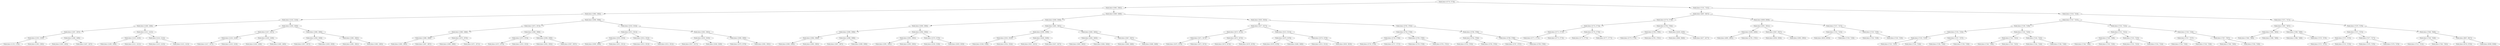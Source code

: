 digraph G{
1595196070 [label="Node{data=[3770, 3770]}"]
1595196070 -> 170232643
170232643 [label="Node{data=[2082, 2082]}"]
170232643 -> 661817745
661817745 [label="Node{data=[1864, 1864]}"]
661817745 -> 336099283
336099283 [label="Node{data=[1416, 1416]}"]
336099283 -> 1836090886
1836090886 [label="Node{data=[1408, 1408]}"]
1836090886 -> 1269393272
1269393272 [label="Node{data=[1387, 1387]}"]
1269393272 -> 2024030621
2024030621 [label="Node{data=[1333, 1333]}"]
2024030621 -> 793053109
793053109 [label="Node{data=[1133, 1133]}"]
2024030621 -> 1189930221
1189930221 [label="Node{data=[1363, 1363]}"]
1269393272 -> 1191107055
1191107055 [label="Node{data=[1406, 1406]}"]
1191107055 -> 478986244
478986244 [label="Node{data=[1405, 1405]}"]
1191107055 -> 460526735
460526735 [label="Node{data=[1407, 1407]}"]
1836090886 -> 983122048
983122048 [label="Node{data=[1412, 1412]}"]
983122048 -> 177784733
177784733 [label="Node{data=[1410, 1410]}"]
177784733 -> 1886304810
1886304810 [label="Node{data=[1409, 1409]}"]
177784733 -> 1941577668
1941577668 [label="Node{data=[1411, 1411]}"]
983122048 -> 56089715
56089715 [label="Node{data=[1414, 1414]}"]
56089715 -> 1337935787
1337935787 [label="Node{data=[1413, 1413]}"]
56089715 -> 1250233244
1250233244 [label="Node{data=[1415, 1415]}"]
336099283 -> 1776449847
1776449847 [label="Node{data=[1856, 1856]}"]
1776449847 -> 1416332348
1416332348 [label="Node{data=[1457, 1457]}"]
1416332348 -> 1641812741
1641812741 [label="Node{data=[1418, 1418]}"]
1641812741 -> 57093449
57093449 [label="Node{data=[1417, 1417]}"]
1641812741 -> 2033633235
2033633235 [label="Node{data=[1419, 1419]}"]
1416332348 -> 1903486637
1903486637 [label="Node{data=[1459, 1459]}"]
1903486637 -> 1890686909
1890686909 [label="Node{data=[1458, 1458]}"]
1903486637 -> 1250353543
1250353543 [label="Node{data=[1460, 1460]}"]
1776449847 -> 88190811
88190811 [label="Node{data=[1860, 1860]}"]
88190811 -> 1406558416
1406558416 [label="Node{data=[1858, 1858]}"]
1406558416 -> 799410536
799410536 [label="Node{data=[1857, 1857]}"]
1406558416 -> 1389449154
1389449154 [label="Node{data=[1859, 1859]}"]
88190811 -> 1524763060
1524763060 [label="Node{data=[1862, 1862]}"]
1524763060 -> 978465496
978465496 [label="Node{data=[1861, 1861]}"]
1524763060 -> 622891443
622891443 [label="Node{data=[1863, 1863]}"]
661817745 -> 2102883722
2102883722 [label="Node{data=[2008, 2008]}"]
2102883722 -> 934444093
934444093 [label="Node{data=[1872, 1872]}"]
934444093 -> 484265185
484265185 [label="Node{data=[1868, 1868]}"]
484265185 -> 1037171648
1037171648 [label="Node{data=[1866, 1866]}"]
1037171648 -> 2079072981
2079072981 [label="Node{data=[1865, 1865]}"]
1037171648 -> 1595668993
1595668993 [label="Node{data=[1867, 1867]}"]
484265185 -> 701960007
701960007 [label="Node{data=[1870, 1870]}"]
701960007 -> 459996742
459996742 [label="Node{data=[1869, 1869]}"]
701960007 -> 17472884
17472884 [label="Node{data=[1871, 1871]}"]
934444093 -> 21079206
21079206 [label="Node{data=[1969, 1969]}"]
21079206 -> 276639486
276639486 [label="Node{data=[1874, 1874]}"]
276639486 -> 1546222201
1546222201 [label="Node{data=[1873, 1873]}"]
276639486 -> 161332661
161332661 [label="Node{data=[1910, 1910]}"]
21079206 -> 91577524
91577524 [label="Node{data=[2006, 2006]}"]
91577524 -> 2089191482
2089191482 [label="Node{data=[2005, 2005]}"]
91577524 -> 1810620257
1810620257 [label="Node{data=[2007, 2007]}"]
2102883722 -> 268416956
268416956 [label="Node{data=[2016, 2016]}"]
268416956 -> 549509643
549509643 [label="Node{data=[2012, 2012]}"]
549509643 -> 1758417265
1758417265 [label="Node{data=[2010, 2010]}"]
1758417265 -> 1575656414
1575656414 [label="Node{data=[2009, 2009]}"]
1758417265 -> 794461576
794461576 [label="Node{data=[2011, 2011]}"]
549509643 -> 166462186
166462186 [label="Node{data=[2014, 2014]}"]
166462186 -> 465215103
465215103 [label="Node{data=[2013, 2013]}"]
166462186 -> 310887101
310887101 [label="Node{data=[2015, 2015]}"]
268416956 -> 1770681248
1770681248 [label="Node{data=[2062, 2062]}"]
1770681248 -> 1627945
1627945 [label="Node{data=[2020, 2020]}"]
1627945 -> 1335818291
1335818291 [label="Node{data=[2017, 2017]}"]
1627945 -> 1663064407
1663064407 [label="Node{data=[2049, 2049]}"]
1770681248 -> 1494032864
1494032864 [label="Node{data=[2080, 2080]}"]
1494032864 -> 527041655
527041655 [label="Node{data=[2079, 2079]}"]
1494032864 -> 655177929
655177929 [label="Node{data=[2081, 2081]}"]
170232643 -> 1174812574
1174812574 [label="Node{data=[3469, 3469]}"]
1174812574 -> 1991511199
1991511199 [label="Node{data=[2836, 2836]}"]
1991511199 -> 968030082
968030082 [label="Node{data=[2090, 2090]}"]
968030082 -> 2000112397
2000112397 [label="Node{data=[2086, 2086]}"]
2000112397 -> 8009906
8009906 [label="Node{data=[2084, 2084]}"]
8009906 -> 1450970326
1450970326 [label="Node{data=[2083, 2083]}"]
8009906 -> 2027745148
2027745148 [label="Node{data=[2085, 2085]}"]
2000112397 -> 897498185
897498185 [label="Node{data=[2088, 2088]}"]
897498185 -> 1687203324
1687203324 [label="Node{data=[2087, 2087]}"]
897498185 -> 1379665668
1379665668 [label="Node{data=[2089, 2089]}"]
968030082 -> 1300542768
1300542768 [label="Node{data=[2094, 2094]}"]
1300542768 -> 232309821
232309821 [label="Node{data=[2092, 2092]}"]
232309821 -> 1824945975
1824945975 [label="Node{data=[2091, 2091]}"]
232309821 -> 1592805772
1592805772 [label="Node{data=[2093, 2093]}"]
1300542768 -> 909462103
909462103 [label="Node{data=[2370, 2370]}"]
909462103 -> 2097650048
2097650048 [label="Node{data=[2328, 2328]}"]
909462103 -> 581383896
581383896 [label="Node{data=[2829, 2829]}"]
1991511199 -> 2118625065
2118625065 [label="Node{data=[3461, 3461]}"]
2118625065 -> 1656503620
1656503620 [label="Node{data=[3399, 3399]}"]
1656503620 -> 599159562
599159562 [label="Node{data=[3353, 3353]}"]
599159562 -> 951881810
951881810 [label="Node{data=[3248, 3248]}"]
599159562 -> 2072053379
2072053379 [label="Node{data=[3354, 3354]}"]
1656503620 -> 2027176618
2027176618 [label="Node{data=[3436, 3436]}"]
2027176618 -> 1751793817
1751793817 [label="Node{data=[3421, 3421]}"]
2027176618 -> 881353670
881353670 [label="Node{data=[3437, 3437]}"]
2118625065 -> 1196347082
1196347082 [label="Node{data=[3465, 3465]}"]
1196347082 -> 492115355
492115355 [label="Node{data=[3463, 3463]}"]
492115355 -> 662822944
662822944 [label="Node{data=[3462, 3462]}"]
492115355 -> 1348477253
1348477253 [label="Node{data=[3464, 3464]}"]
1196347082 -> 1634307357
1634307357 [label="Node{data=[3467, 3467]}"]
1634307357 -> 1420146022
1420146022 [label="Node{data=[3466, 3466]}"]
1634307357 -> 2081283890
2081283890 [label="Node{data=[3468, 3468]}"]
1174812574 -> 758559743
758559743 [label="Node{data=[3633, 3633]}"]
758559743 -> 1757729
1757729 [label="Node{data=[3477, 3477]}"]
1757729 -> 2037209537
2037209537 [label="Node{data=[3473, 3473]}"]
2037209537 -> 1804332433
1804332433 [label="Node{data=[3471, 3471]}"]
1804332433 -> 1941570132
1941570132 [label="Node{data=[3470, 3470]}"]
1804332433 -> 635915736
635915736 [label="Node{data=[3472, 3472]}"]
2037209537 -> 911719412
911719412 [label="Node{data=[3475, 3475]}"]
911719412 -> 42221514
42221514 [label="Node{data=[3474, 3474]}"]
911719412 -> 554644844
554644844 [label="Node{data=[3476, 3476]}"]
1757729 -> 1050227992
1050227992 [label="Node{data=[3513, 3513]}"]
1050227992 -> 899326244
899326244 [label="Node{data=[3479, 3479]}"]
899326244 -> 381919794
381919794 [label="Node{data=[3478, 3478]}"]
899326244 -> 1312768467
1312768467 [label="Node{data=[3480, 3480]}"]
1050227992 -> 972659961
972659961 [label="Node{data=[3576, 3576]}"]
972659961 -> 1493862755
1493862755 [label="Node{data=[3515, 3515]}"]
972659961 -> 1381196354
1381196354 [label="Node{data=[3620, 3620]}"]
758559743 -> 1716948994
1716948994 [label="Node{data=[3762, 3762]}"]
1716948994 -> 331204197
331204197 [label="Node{data=[3758, 3758]}"]
331204197 -> 519116000
519116000 [label="Node{data=[3756, 3756]}"]
519116000 -> 1475945486
1475945486 [label="Node{data=[3720, 3720]}"]
519116000 -> 92108915
92108915 [label="Node{data=[3757, 3757]}"]
331204197 -> 2014189655
2014189655 [label="Node{data=[3760, 3760]}"]
2014189655 -> 1859012002
1859012002 [label="Node{data=[3759, 3759]}"]
2014189655 -> 1888077089
1888077089 [label="Node{data=[3761, 3761]}"]
1716948994 -> 517572003
517572003 [label="Node{data=[3766, 3766]}"]
517572003 -> 379447951
379447951 [label="Node{data=[3764, 3764]}"]
379447951 -> 174214827
174214827 [label="Node{data=[3763, 3763]}"]
379447951 -> 880554507
880554507 [label="Node{data=[3765, 3765]}"]
517572003 -> 1717198266
1717198266 [label="Node{data=[3768, 3768]}"]
1717198266 -> 535435884
535435884 [label="Node{data=[3767, 3767]}"]
1717198266 -> 124061740
124061740 [label="Node{data=[3769, 3769]}"]
1595196070 -> 1381797537
1381797537 [label="Node{data=[7231, 7231]}"]
1381797537 -> 1725935325
1725935325 [label="Node{data=[4647, 4647]}"]
1725935325 -> 690614544
690614544 [label="Node{data=[3778, 3778]}"]
690614544 -> 102938737
102938737 [label="Node{data=[3774, 3774]}"]
102938737 -> 809310098
809310098 [label="Node{data=[3772, 3772]}"]
809310098 -> 730856974
730856974 [label="Node{data=[3771, 3771]}"]
809310098 -> 1296575262
1296575262 [label="Node{data=[3773, 3773]}"]
102938737 -> 1589310454
1589310454 [label="Node{data=[3776, 3776]}"]
1589310454 -> 115605044
115605044 [label="Node{data=[3775, 3775]}"]
1589310454 -> 1388846952
1388846952 [label="Node{data=[3777, 3777]}"]
690614544 -> 1591004916
1591004916 [label="Node{data=[3784, 3784]}"]
1591004916 -> 1467528091
1467528091 [label="Node{data=[3780, 3780]}"]
1467528091 -> 1324610846
1324610846 [label="Node{data=[3779, 3779]}"]
1467528091 -> 1548910839
1548910839 [label="Node{data=[3781, 3781]}"]
1591004916 -> 612976359
612976359 [label="Node{data=[4160, 4160]}"]
612976359 -> 922733958
922733958 [label="Node{data=[3846, 3846]}"]
612976359 -> 1744143682
1744143682 [label="Node{data=[4477, 4477]}"]
1725935325 -> 795407475
795407475 [label="Node{data=[6009, 6009]}"]
795407475 -> 1102590215
1102590215 [label="Node{data=[5931, 5931]}"]
1102590215 -> 157505355
157505355 [label="Node{data=[5400, 5400]}"]
157505355 -> 1123490992
1123490992 [label="Node{data=[4991, 4991]}"]
157505355 -> 710194161
710194161 [label="Node{data=[5781, 5781]}"]
1102590215 -> 719622069
719622069 [label="Node{data=[5947, 5947]}"]
719622069 -> 959335597
959335597 [label="Node{data=[5936, 5936]}"]
719622069 -> 1137104292
1137104292 [label="Node{data=[5995, 5995]}"]
795407475 -> 1283599638
1283599638 [label="Node{data=[7227, 7227]}"]
1283599638 -> 1117096468
1117096468 [label="Node{data=[7225, 7225]}"]
1117096468 -> 152432079
152432079 [label="Node{data=[6033, 6033]}"]
1117096468 -> 2081120956
2081120956 [label="Node{data=[7226, 7226]}"]
1283599638 -> 557583030
557583030 [label="Node{data=[7229, 7229]}"]
557583030 -> 1326965167
1326965167 [label="Node{data=[7228, 7228]}"]
557583030 -> 1766462999
1766462999 [label="Node{data=[7230, 7230]}"]
1381797537 -> 1324586752
1324586752 [label="Node{data=[7418, 7418]}"]
1324586752 -> 257641938
257641938 [label="Node{data=[7247, 7247]}"]
257641938 -> 2133974799
2133974799 [label="Node{data=[7239, 7239]}"]
2133974799 -> 1181914192
1181914192 [label="Node{data=[7235, 7235]}"]
1181914192 -> 350961673
350961673 [label="Node{data=[7233, 7233]}"]
350961673 -> 1099676315
1099676315 [label="Node{data=[7232, 7232]}"]
350961673 -> 808700930
808700930 [label="Node{data=[7234, 7234]}"]
1181914192 -> 1647386176
1647386176 [label="Node{data=[7237, 7237]}"]
1647386176 -> 739569927
739569927 [label="Node{data=[7236, 7236]}"]
1647386176 -> 819452284
819452284 [label="Node{data=[7238, 7238]}"]
2133974799 -> 514478264
514478264 [label="Node{data=[7243, 7243]}"]
514478264 -> 1954778675
1954778675 [label="Node{data=[7241, 7241]}"]
1954778675 -> 2132067693
2132067693 [label="Node{data=[7240, 7240]}"]
1954778675 -> 1904672714
1904672714 [label="Node{data=[7242, 7242]}"]
514478264 -> 1038438098
1038438098 [label="Node{data=[7245, 7245]}"]
1038438098 -> 1442819403
1442819403 [label="Node{data=[7244, 7244]}"]
1038438098 -> 211363124
211363124 [label="Node{data=[7246, 7246]}"]
257641938 -> 1252516802
1252516802 [label="Node{data=[7255, 7255]}"]
1252516802 -> 1562621850
1562621850 [label="Node{data=[7251, 7251]}"]
1562621850 -> 1973341312
1973341312 [label="Node{data=[7249, 7249]}"]
1973341312 -> 812377986
812377986 [label="Node{data=[7248, 7248]}"]
1973341312 -> 1160231870
1160231870 [label="Node{data=[7250, 7250]}"]
1562621850 -> 91769831
91769831 [label="Node{data=[7253, 7253]}"]
91769831 -> 109145348
109145348 [label="Node{data=[7252, 7252]}"]
91769831 -> 1765399969
1765399969 [label="Node{data=[7254, 7254]}"]
1252516802 -> 297492851
297492851 [label="Node{data=[7259, 7259]}"]
297492851 -> 1457207248
1457207248 [label="Node{data=[7257, 7257]}"]
1457207248 -> 1539283266
1539283266 [label="Node{data=[7256, 7256]}"]
1457207248 -> 2093777729
2093777729 [label="Node{data=[7258, 7258]}"]
297492851 -> 917947730
917947730 [label="Node{data=[7307, 7307]}"]
917947730 -> 962331107
962331107 [label="Node{data=[7260, 7260]}"]
917947730 -> 504297987
504297987 [label="Node{data=[7358, 7358]}"]
1324586752 -> 113288200
113288200 [label="Node{data=[7471, 7471]}"]
113288200 -> 106720727
106720727 [label="Node{data=[7467, 7467]}"]
106720727 -> 1607870438
1607870438 [label="Node{data=[7465, 7465]}"]
1607870438 -> 912326909
912326909 [label="Node{data=[7464, 7464]}"]
1607870438 -> 897716957
897716957 [label="Node{data=[7466, 7466]}"]
106720727 -> 1347806063
1347806063 [label="Node{data=[7469, 7469]}"]
1347806063 -> 1053955988
1053955988 [label="Node{data=[7468, 7468]}"]
1347806063 -> 695899
695899 [label="Node{data=[7470, 7470]}"]
113288200 -> 633036925
633036925 [label="Node{data=[7479, 7479]}"]
633036925 -> 1510650174
1510650174 [label="Node{data=[7475, 7475]}"]
1510650174 -> 1959424860
1959424860 [label="Node{data=[7473, 7473]}"]
1959424860 -> 551994328
551994328 [label="Node{data=[7472, 7472]}"]
1959424860 -> 1587603249
1587603249 [label="Node{data=[7474, 7474]}"]
1510650174 -> 1370238618
1370238618 [label="Node{data=[7477, 7477]}"]
1370238618 -> 1994127200
1994127200 [label="Node{data=[7476, 7476]}"]
1370238618 -> 1622479456
1622479456 [label="Node{data=[7478, 7478]}"]
633036925 -> 964028456
964028456 [label="Node{data=[7648, 7648]}"]
964028456 -> 152947042
152947042 [label="Node{data=[7558, 7558]}"]
152947042 -> 542396374
542396374 [label="Node{data=[7515, 7515]}"]
152947042 -> 1757048750
1757048750 [label="Node{data=[7585, 7585]}"]
964028456 -> 2115567161
2115567161 [label="Node{data=[8857, 8857]}"]
2115567161 -> 422145601
422145601 [label="Node{data=[8703, 8703]}"]
2115567161 -> 453093453
453093453 [label="Node{data=[9308, 9308]}"]
}